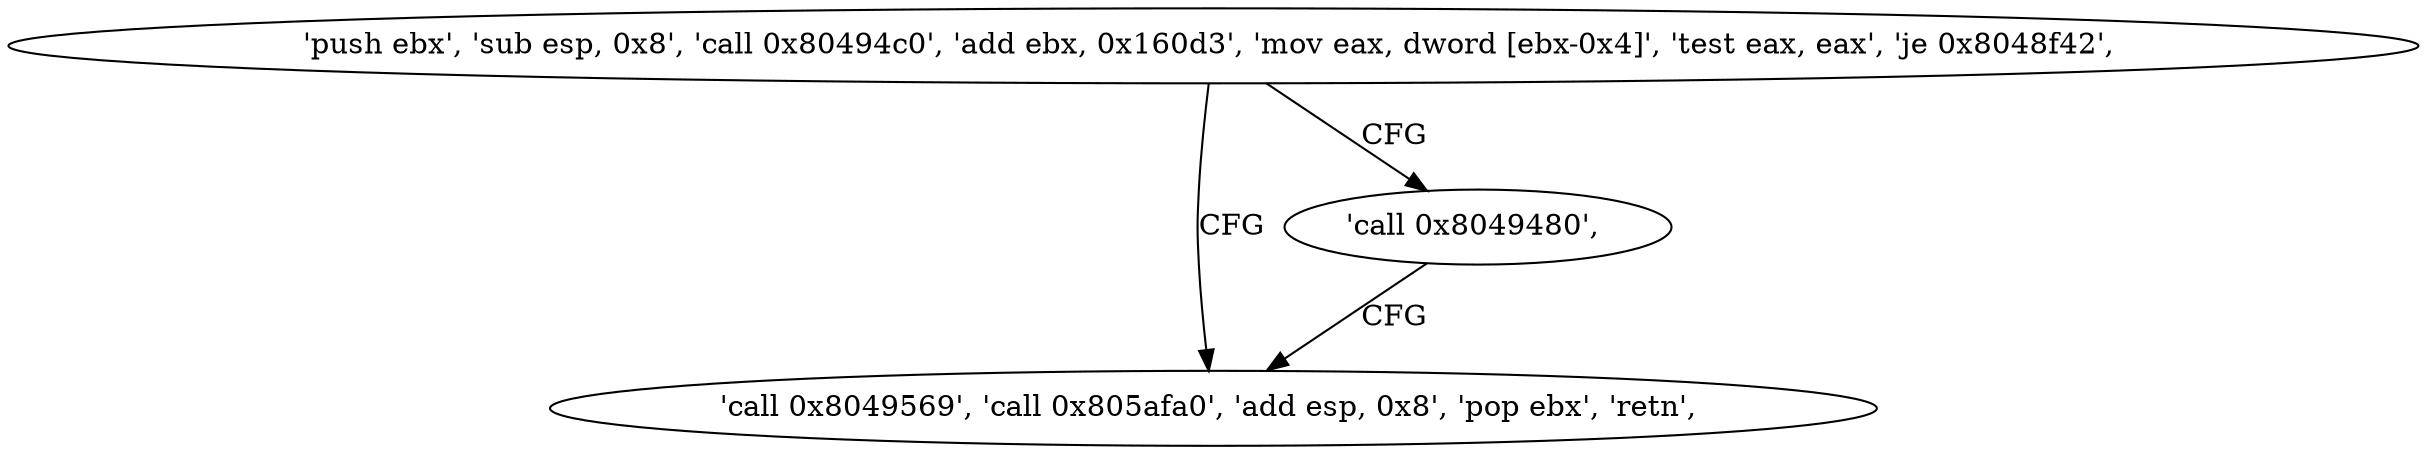 digraph "func" {
"134516516" [label = "'push ebx', 'sub esp, 0x8', 'call 0x80494c0', 'add ebx, 0x160d3', 'mov eax, dword [ebx-0x4]', 'test eax, eax', 'je 0x8048f42', " ]
"134516546" [label = "'call 0x8049569', 'call 0x805afa0', 'add esp, 0x8', 'pop ebx', 'retn', " ]
"134516541" [label = "'call 0x8049480', " ]
"134516516" -> "134516546" [ label = "CFG" ]
"134516516" -> "134516541" [ label = "CFG" ]
"134516541" -> "134516546" [ label = "CFG" ]
}
